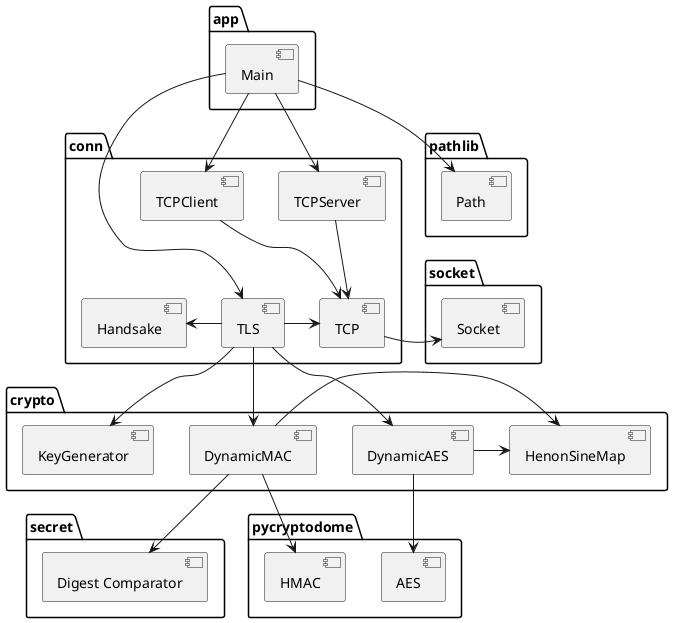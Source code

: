 @startuml "Implementasi"
package "conn" {
  [TCPServer] -down-> [TCP]
  [TCPClient] -down-> [TCP]
  [TLS] -right-> [TCP]
  [TLS] -left-> [Handsake]
}

package "crypto" {
  [DynamicAES]
  [DynamicMAC] -left-> [HenonSineMap]
  [DynamicAES] -> [HenonSineMap]
  [KeyGenerator]
}

package "socket" {
  [Socket] 
}

package "secret" {
  [Digest Comparator]
}

package "pycryptodome" {
  [AES]
  [HMAC]
}

package "app" {
  [Main]
}

package "pathlib" {
  [Path]
}

DynamicMAC -down-> [Digest Comparator]
Main -down-> Path
Main -down-> TCPServer
Main -down-> TCPClient
Main -down-> TLS
TLS -down-> DynamicAES
TLS -down-> DynamicMAC
TCP -> Socket
TLS -> KeyGenerator
DynamicAES -down-> AES
DynamicMAC -down-> HMAC

@enduml